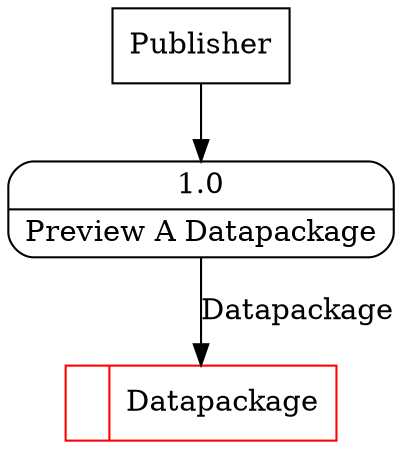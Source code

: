 digraph dfd2{ 
node[shape=record]
200 [label="<f0>  |<f1> Datapackage " color=red];
201 [label="Publisher" shape=box];
202 [label="{<f0> 1.0|<f1> Preview A Datapackage }" shape=Mrecord];
201 -> 202
202 -> 200 [label="Datapackage"]
}